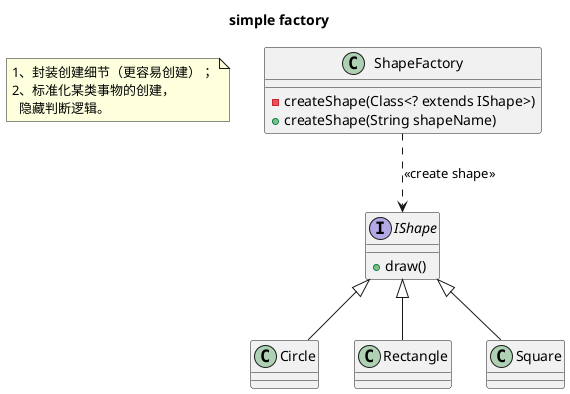 @startuml
title simple factory

note as N1
1、封装创建细节（更容易创建）；
2、标准化某类事物的创建，
  隐藏判断逻辑。
end note

interface IShape{
    + draw()
}

class Circle extends IShape{
}

class Rectangle extends IShape{
}

class Square extends IShape{
}

class ShapeFactory{
    - createShape(Class<? extends IShape>)
    + createShape(String shapeName)
}

ShapeFactory ..> IShape: <<create shape>>

@enduml